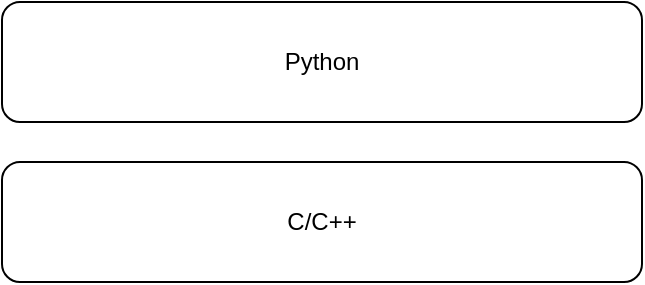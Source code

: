 <mxfile version="13.0.3" type="github">
  <diagram id="Y85NnCvZBMSJRKUutnIK" name="Page-1">
    <mxGraphModel dx="946" dy="588" grid="1" gridSize="10" guides="1" tooltips="1" connect="1" arrows="1" fold="1" page="1" pageScale="1" pageWidth="827" pageHeight="1169" math="0" shadow="0">
      <root>
        <mxCell id="0" />
        <mxCell id="1" parent="0" />
        <mxCell id="KrjaQBDH0198ZboYjiPz-1" value="Python" style="rounded=1;whiteSpace=wrap;html=1;" parent="1" vertex="1">
          <mxGeometry x="180" y="150" width="320" height="60" as="geometry" />
        </mxCell>
        <mxCell id="kIf_VXJFR2PO88LXp8bB-1" value="C/C++" style="rounded=1;whiteSpace=wrap;html=1;" vertex="1" parent="1">
          <mxGeometry x="180" y="230" width="320" height="60" as="geometry" />
        </mxCell>
      </root>
    </mxGraphModel>
  </diagram>
</mxfile>
